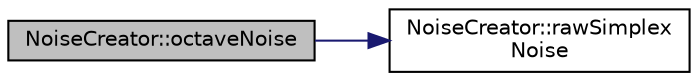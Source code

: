 digraph "NoiseCreator::octaveNoise"
{
  edge [fontname="Helvetica",fontsize="10",labelfontname="Helvetica",labelfontsize="10"];
  node [fontname="Helvetica",fontsize="10",shape=record];
  rankdir="LR";
  Node1 [label="NoiseCreator::octaveNoise",height=0.2,width=0.4,color="black", fillcolor="grey75", style="filled", fontcolor="black"];
  Node1 -> Node2 [color="midnightblue",fontsize="10",style="solid",fontname="Helvetica"];
  Node2 [label="NoiseCreator::rawSimplex\lNoise",height=0.2,width=0.4,color="black", fillcolor="white", style="filled",URL="$class_noise_creator.html#ae19cc786a0b2526618c08e59f44e6963"];
}
